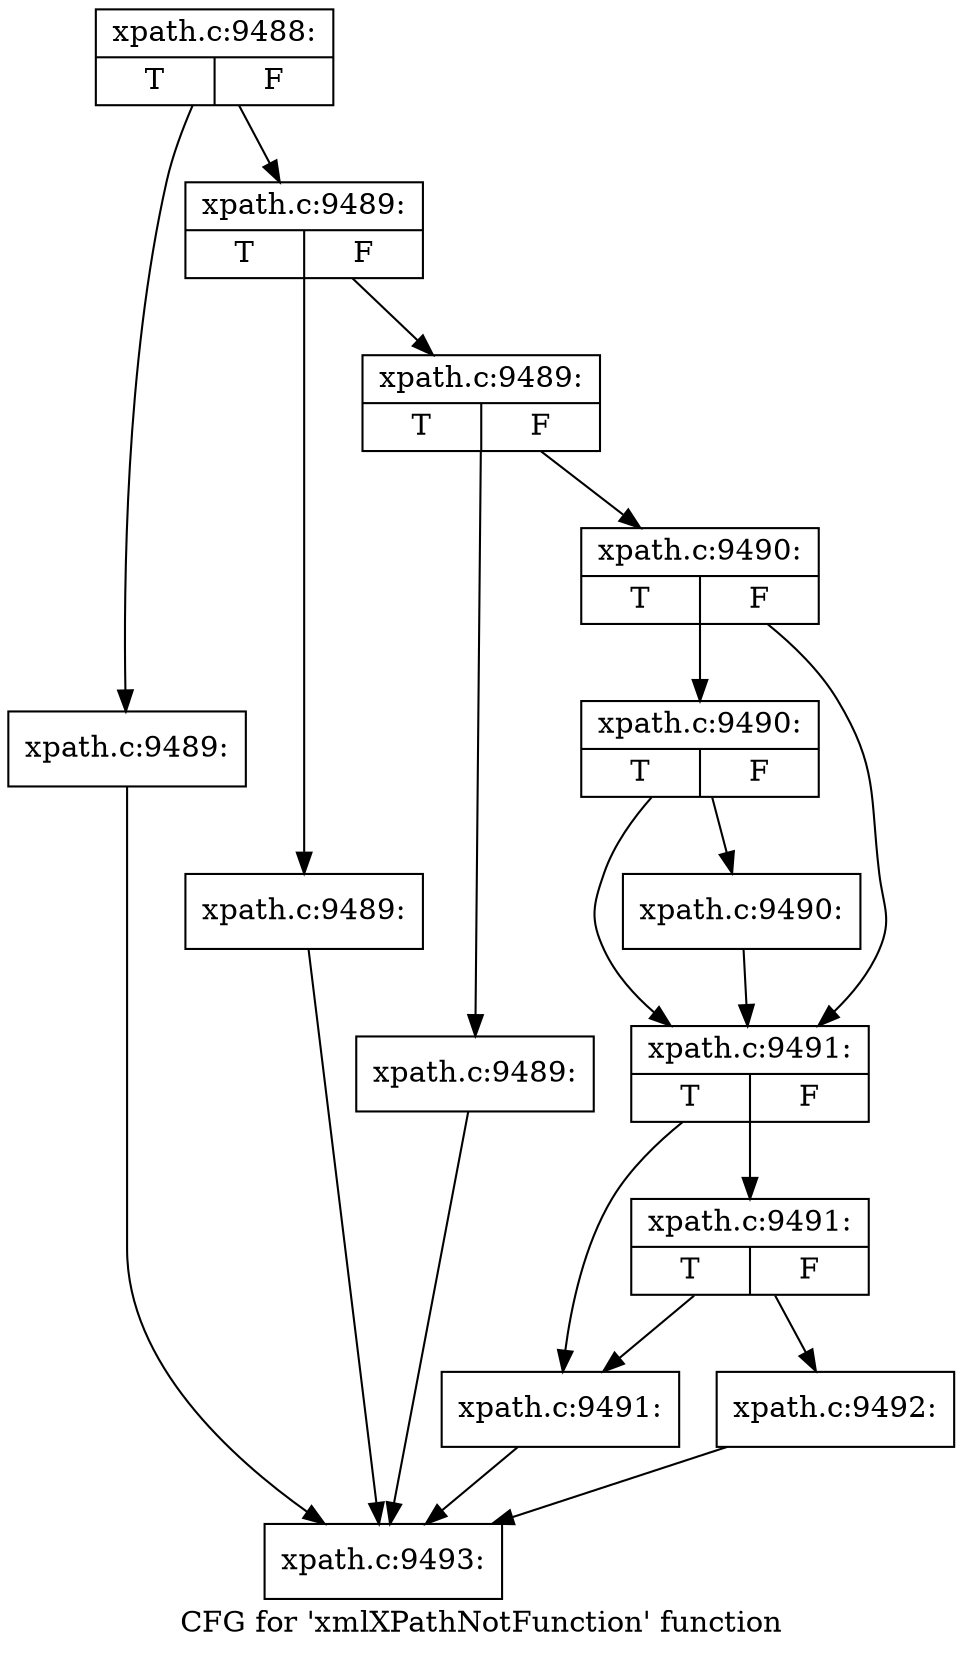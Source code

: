 digraph "CFG for 'xmlXPathNotFunction' function" {
	label="CFG for 'xmlXPathNotFunction' function";

	Node0x4acb710 [shape=record,label="{xpath.c:9488:|{<s0>T|<s1>F}}"];
	Node0x4acb710 -> Node0x4acb9c0;
	Node0x4acb710 -> Node0x4acba10;
	Node0x4acb9c0 [shape=record,label="{xpath.c:9489:}"];
	Node0x4acb9c0 -> Node0x4acbca0;
	Node0x4acba10 [shape=record,label="{xpath.c:9489:|{<s0>T|<s1>F}}"];
	Node0x4acba10 -> Node0x4ac95e0;
	Node0x4acba10 -> Node0x4ac9630;
	Node0x4ac95e0 [shape=record,label="{xpath.c:9489:}"];
	Node0x4ac95e0 -> Node0x4acbca0;
	Node0x4ac9630 [shape=record,label="{xpath.c:9489:|{<s0>T|<s1>F}}"];
	Node0x4ac9630 -> Node0x4acc9e0;
	Node0x4ac9630 -> Node0x4acca30;
	Node0x4acc9e0 [shape=record,label="{xpath.c:9489:}"];
	Node0x4acc9e0 -> Node0x4acbca0;
	Node0x4acca30 [shape=record,label="{xpath.c:9490:|{<s0>T|<s1>F}}"];
	Node0x4acca30 -> Node0x4acd1e0;
	Node0x4acca30 -> Node0x4acd190;
	Node0x4acd1e0 [shape=record,label="{xpath.c:9490:|{<s0>T|<s1>F}}"];
	Node0x4acd1e0 -> Node0x4acd140;
	Node0x4acd1e0 -> Node0x4acd190;
	Node0x4acd140 [shape=record,label="{xpath.c:9490:}"];
	Node0x4acd140 -> Node0x4acd190;
	Node0x4acd190 [shape=record,label="{xpath.c:9491:|{<s0>T|<s1>F}}"];
	Node0x4acd190 -> Node0x4acda10;
	Node0x4acd190 -> Node0x4acdab0;
	Node0x4acdab0 [shape=record,label="{xpath.c:9491:|{<s0>T|<s1>F}}"];
	Node0x4acdab0 -> Node0x4acda10;
	Node0x4acdab0 -> Node0x4acda60;
	Node0x4acda10 [shape=record,label="{xpath.c:9491:}"];
	Node0x4acda10 -> Node0x4acbca0;
	Node0x4acda60 [shape=record,label="{xpath.c:9492:}"];
	Node0x4acda60 -> Node0x4acbca0;
	Node0x4acbca0 [shape=record,label="{xpath.c:9493:}"];
}
